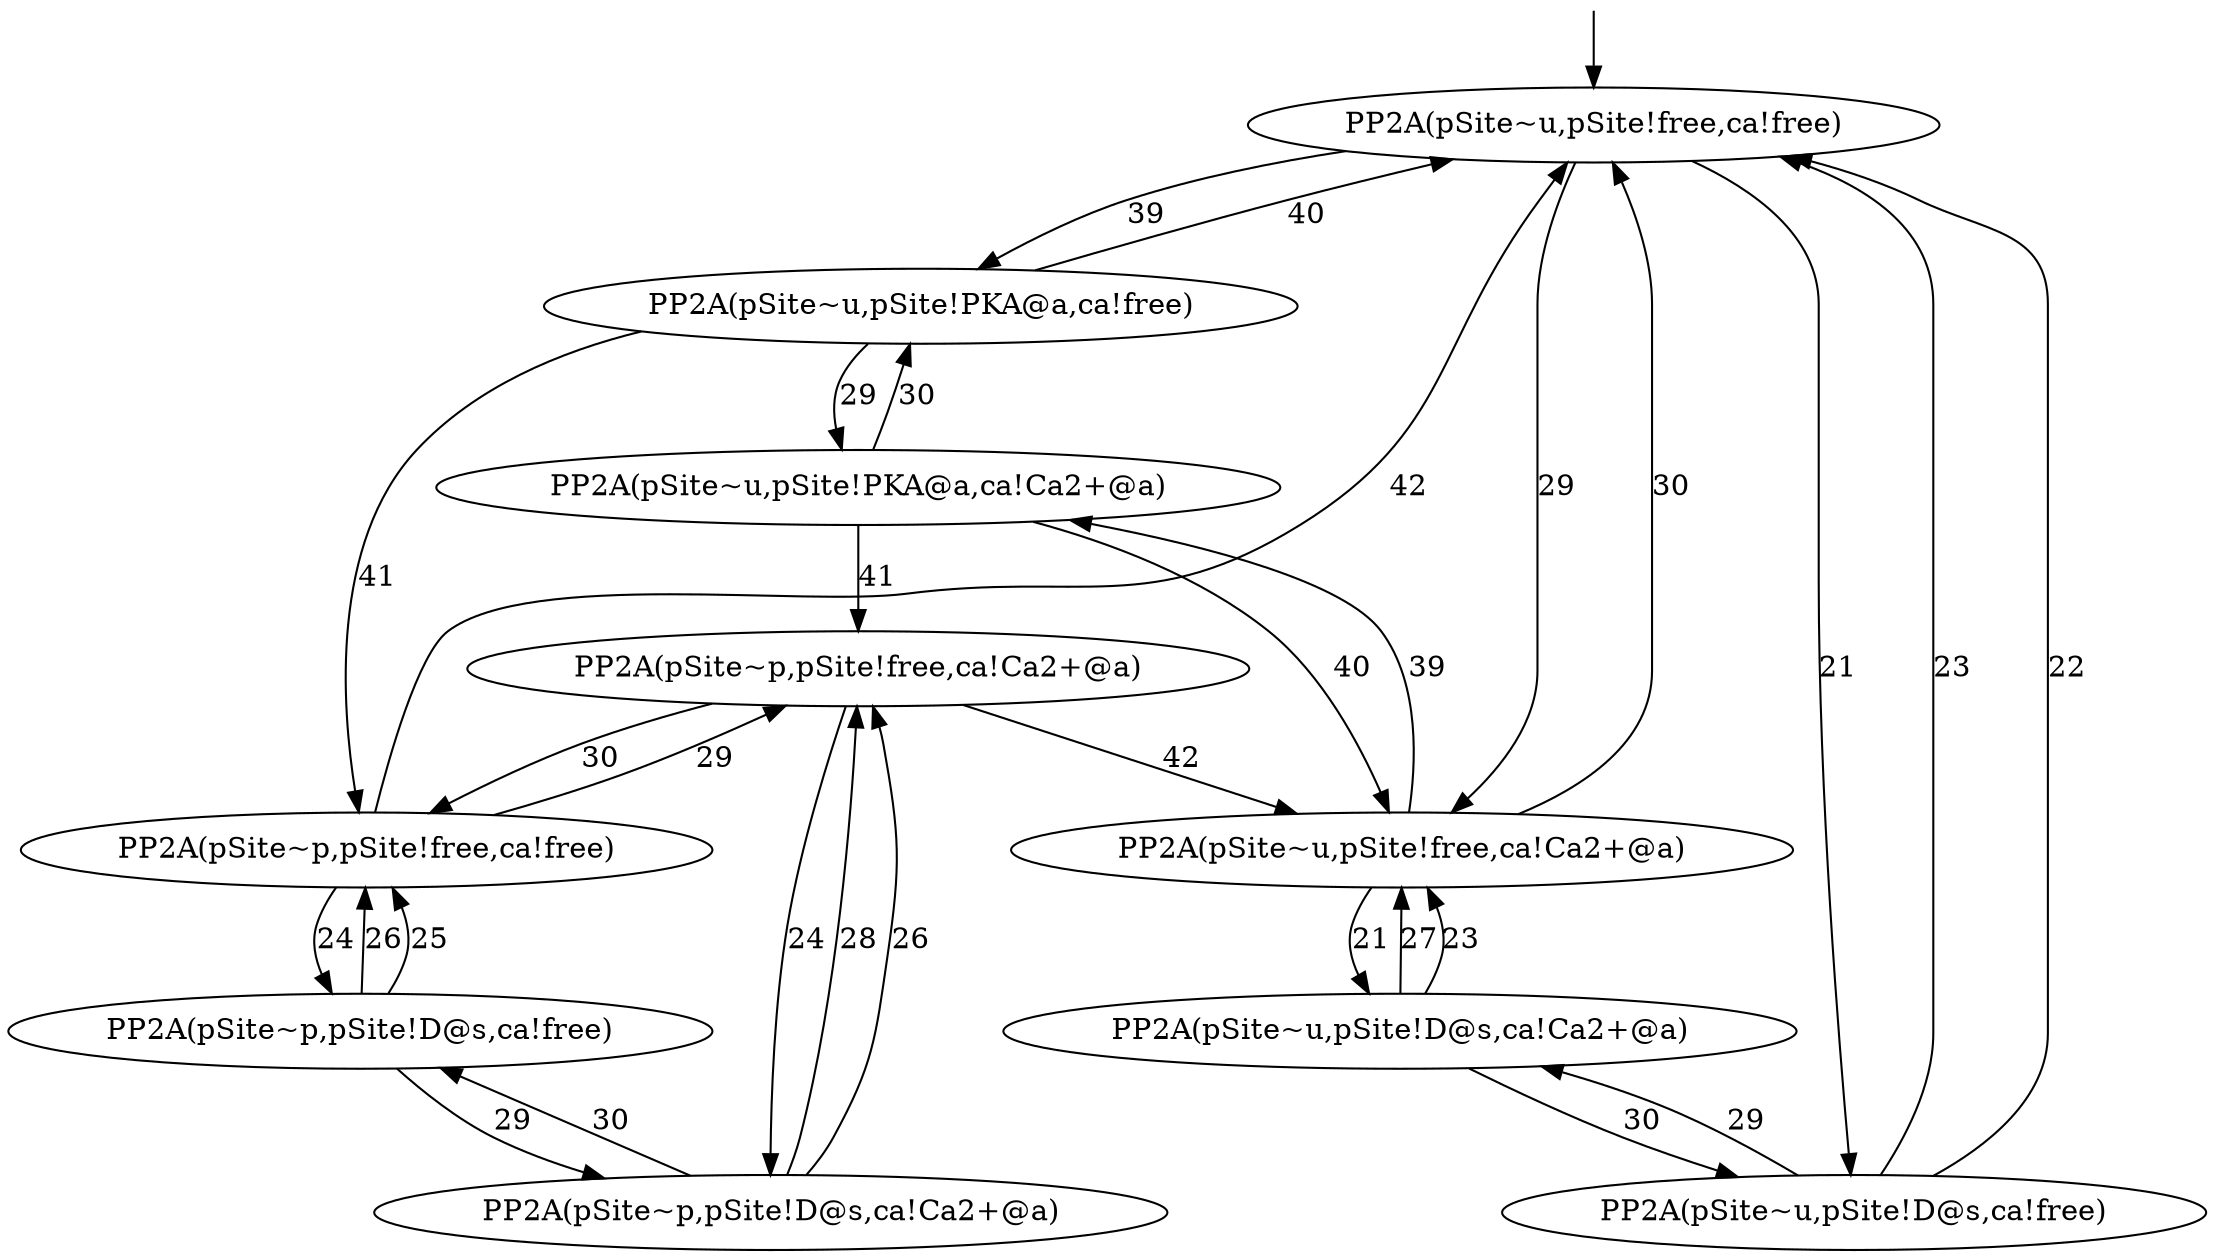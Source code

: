 digraph G{
"Init_114" [label="" style="invis" width="0px" height="0px"];
"Node_190" [label="PP2A(pSite~u,pSite!PKA@a,ca!Ca2+@a)"];
"Node_188" [label="PP2A(pSite~u,pSite!PKA@a,ca!free)"];
"Node_186" [label="PP2A(pSite~p,pSite!D@s,ca!free)"];
"Node_185" [label="PP2A(pSite~p,pSite!free,ca!free)"];
"Node_184" [label="PP2A(pSite~p,pSite!D@s,ca!Ca2+@a)"];
"Node_183" [label="PP2A(pSite~p,pSite!free,ca!Ca2+@a)"];
"Node_182" [label="PP2A(pSite~u,pSite!D@s,ca!free)"];
"Node_181" [label="PP2A(pSite~u,pSite!D@s,ca!Ca2+@a)"];
"Node_180" [label="PP2A(pSite~u,pSite!free,ca!Ca2+@a)"];
"Node_114" [label="PP2A(pSite~u,pSite!free,ca!free)"];
"Node_185" -> "Node_114" [label="42"];
"Node_183" -> "Node_180" [label="42"];
"Node_188" -> "Node_185" [label="41"];
"Node_190" -> "Node_183" [label="41"];
"Node_188" -> "Node_114" [label="40"];
"Node_190" -> "Node_180" [label="40"];
"Node_114" -> "Node_188" [label="39"];
"Node_180" -> "Node_190" [label="39"];
"Node_190" -> "Node_188" [label="30"];
"Node_181" -> "Node_182" [label="30"];
"Node_180" -> "Node_114" [label="30"];
"Node_184" -> "Node_186" [label="30"];
"Node_183" -> "Node_185" [label="30"];
"Node_188" -> "Node_190" [label="29"];
"Node_182" -> "Node_181" [label="29"];
"Node_114" -> "Node_180" [label="29"];
"Node_186" -> "Node_184" [label="29"];
"Node_185" -> "Node_183" [label="29"];
"Node_184" -> "Node_183" [label="28"];
"Node_181" -> "Node_180" [label="27"];
"Node_186" -> "Node_185" [label="26"];
"Node_184" -> "Node_183" [label="26"];
"Node_186" -> "Node_185" [label="25"];
"Node_185" -> "Node_186" [label="24"];
"Node_183" -> "Node_184" [label="24"];
"Node_182" -> "Node_114" [label="23"];
"Node_181" -> "Node_180" [label="23"];
"Node_182" -> "Node_114" [label="22"];
"Node_114" -> "Node_182" [label="21"];
"Node_180" -> "Node_181" [label="21"];
"Init_114" -> "Node_114" [label=""];
}
